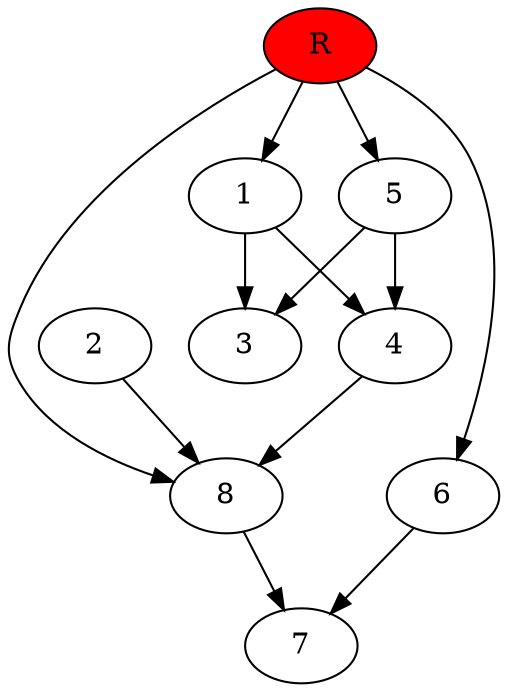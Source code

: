 digraph prb25908 {
	1
	2
	3
	4
	5
	6
	7
	8
	R [fillcolor="#ff0000" style=filled]
	1 -> 3
	1 -> 4
	2 -> 8
	4 -> 8
	5 -> 3
	5 -> 4
	6 -> 7
	8 -> 7
	R -> 1
	R -> 5
	R -> 6
	R -> 8
}
